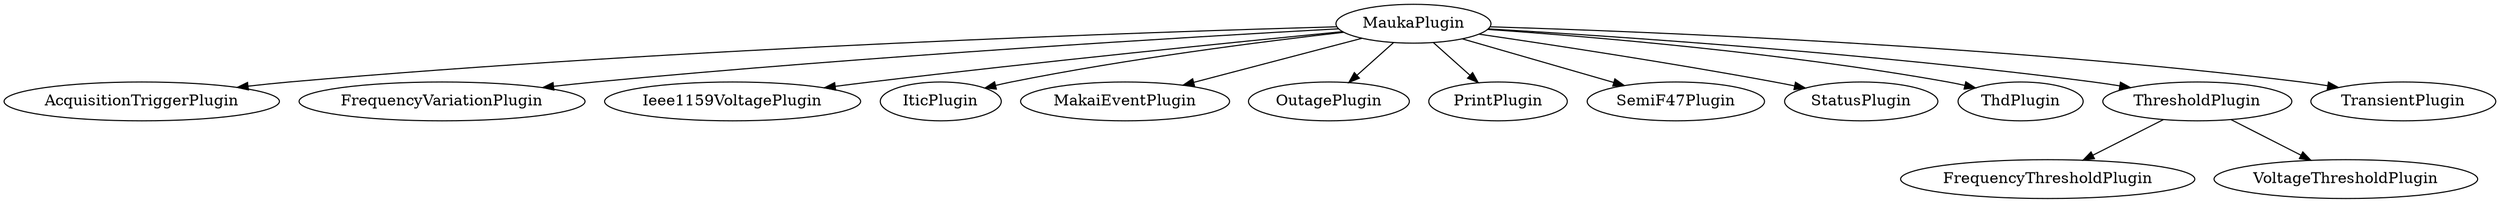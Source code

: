 digraph mauka_class_inheritance_diagram {
    MaukaPlugin -> AcquisitionTriggerPlugin
    MaukaPlugin -> FrequencyVariationPlugin
    MaukaPlugin -> Ieee1159VoltagePlugin
    MaukaPlugin -> IticPlugin
    MaukaPlugin -> MakaiEventPlugin
    MaukaPlugin -> OutagePlugin
    MaukaPlugin -> PrintPlugin
    MaukaPlugin -> SemiF47Plugin
    MaukaPlugin -> StatusPlugin
    MaukaPlugin -> ThdPlugin
    MaukaPlugin -> ThresholdPlugin
    MaukaPlugin -> TransientPlugin

    ThresholdPlugin -> FrequencyThresholdPlugin
    ThresholdPlugin -> VoltageThresholdPlugin
}